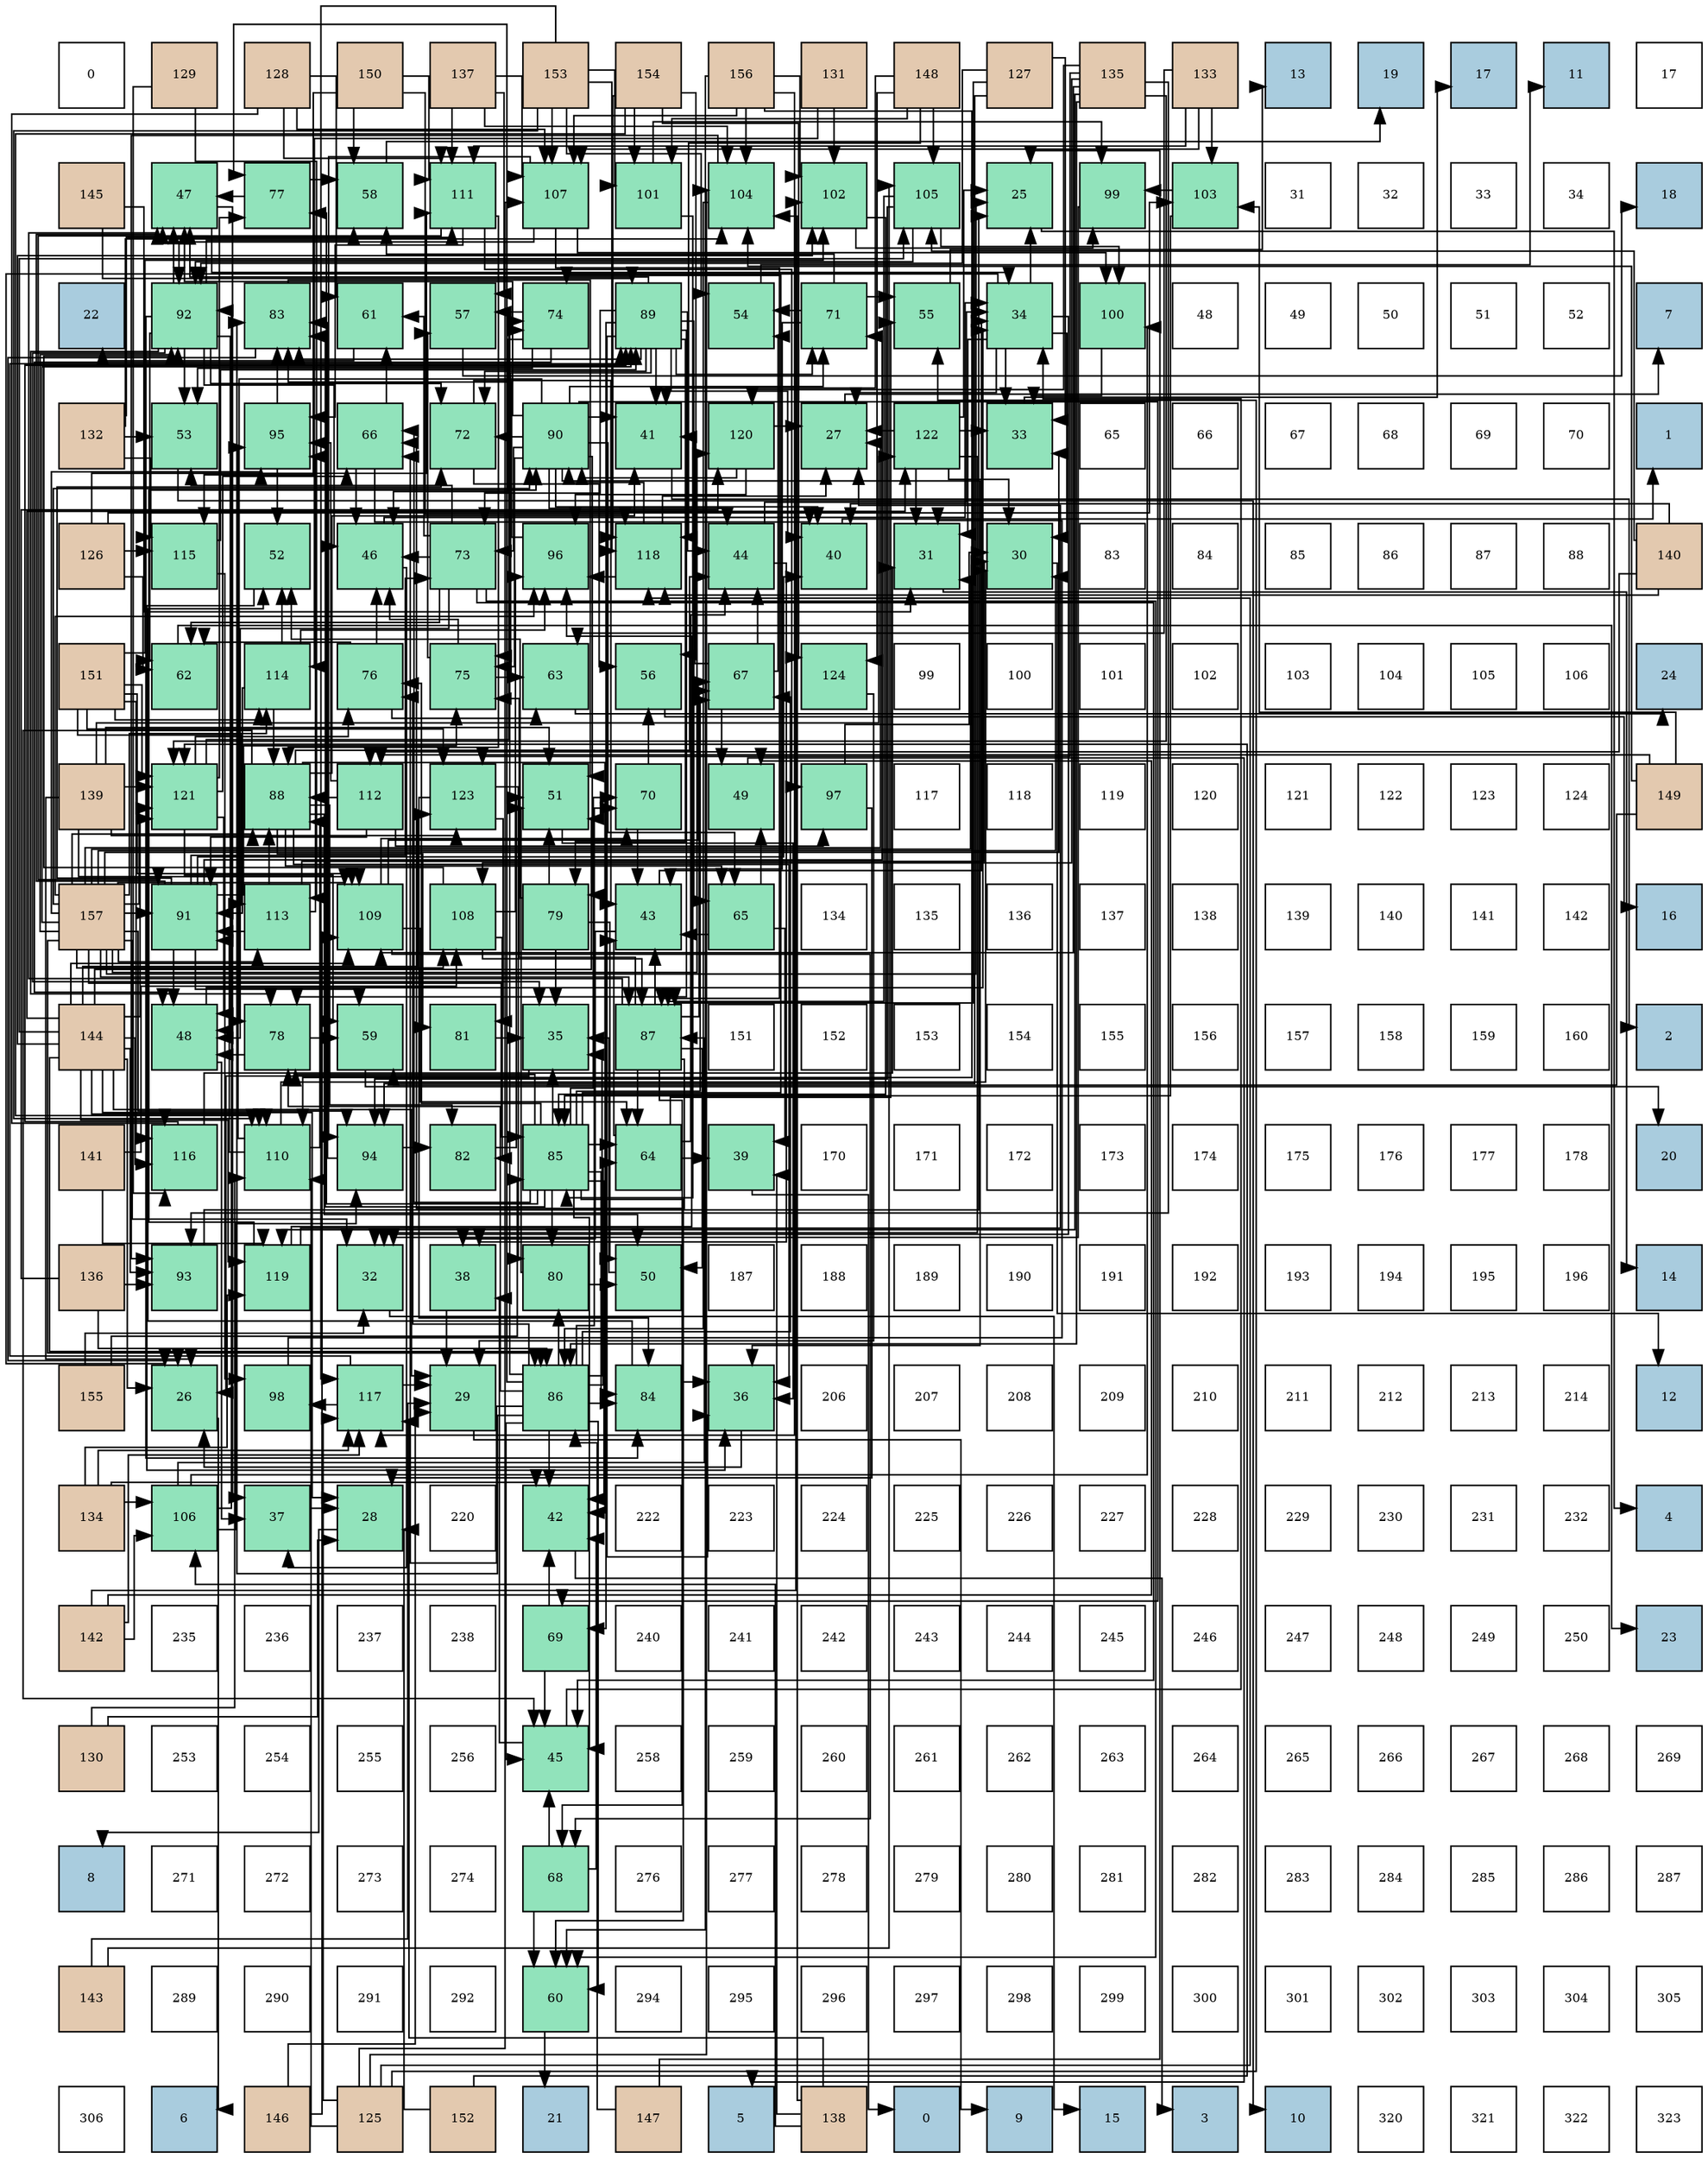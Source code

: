digraph layout{
 rankdir=TB;
 splines=ortho;
 node [style=filled shape=square fixedsize=true width=0.6];
0[label="0", fontsize=8, fillcolor="#ffffff"];
1[label="129", fontsize=8, fillcolor="#e3c9af"];
2[label="128", fontsize=8, fillcolor="#e3c9af"];
3[label="150", fontsize=8, fillcolor="#e3c9af"];
4[label="137", fontsize=8, fillcolor="#e3c9af"];
5[label="153", fontsize=8, fillcolor="#e3c9af"];
6[label="154", fontsize=8, fillcolor="#e3c9af"];
7[label="156", fontsize=8, fillcolor="#e3c9af"];
8[label="131", fontsize=8, fillcolor="#e3c9af"];
9[label="148", fontsize=8, fillcolor="#e3c9af"];
10[label="127", fontsize=8, fillcolor="#e3c9af"];
11[label="135", fontsize=8, fillcolor="#e3c9af"];
12[label="133", fontsize=8, fillcolor="#e3c9af"];
13[label="13", fontsize=8, fillcolor="#a9ccde"];
14[label="19", fontsize=8, fillcolor="#a9ccde"];
15[label="17", fontsize=8, fillcolor="#a9ccde"];
16[label="11", fontsize=8, fillcolor="#a9ccde"];
17[label="17", fontsize=8, fillcolor="#ffffff"];
18[label="145", fontsize=8, fillcolor="#e3c9af"];
19[label="47", fontsize=8, fillcolor="#91e3bb"];
20[label="77", fontsize=8, fillcolor="#91e3bb"];
21[label="58", fontsize=8, fillcolor="#91e3bb"];
22[label="111", fontsize=8, fillcolor="#91e3bb"];
23[label="107", fontsize=8, fillcolor="#91e3bb"];
24[label="101", fontsize=8, fillcolor="#91e3bb"];
25[label="104", fontsize=8, fillcolor="#91e3bb"];
26[label="102", fontsize=8, fillcolor="#91e3bb"];
27[label="105", fontsize=8, fillcolor="#91e3bb"];
28[label="25", fontsize=8, fillcolor="#91e3bb"];
29[label="99", fontsize=8, fillcolor="#91e3bb"];
30[label="103", fontsize=8, fillcolor="#91e3bb"];
31[label="31", fontsize=8, fillcolor="#ffffff"];
32[label="32", fontsize=8, fillcolor="#ffffff"];
33[label="33", fontsize=8, fillcolor="#ffffff"];
34[label="34", fontsize=8, fillcolor="#ffffff"];
35[label="18", fontsize=8, fillcolor="#a9ccde"];
36[label="22", fontsize=8, fillcolor="#a9ccde"];
37[label="92", fontsize=8, fillcolor="#91e3bb"];
38[label="83", fontsize=8, fillcolor="#91e3bb"];
39[label="61", fontsize=8, fillcolor="#91e3bb"];
40[label="57", fontsize=8, fillcolor="#91e3bb"];
41[label="74", fontsize=8, fillcolor="#91e3bb"];
42[label="89", fontsize=8, fillcolor="#91e3bb"];
43[label="54", fontsize=8, fillcolor="#91e3bb"];
44[label="71", fontsize=8, fillcolor="#91e3bb"];
45[label="55", fontsize=8, fillcolor="#91e3bb"];
46[label="34", fontsize=8, fillcolor="#91e3bb"];
47[label="100", fontsize=8, fillcolor="#91e3bb"];
48[label="48", fontsize=8, fillcolor="#ffffff"];
49[label="49", fontsize=8, fillcolor="#ffffff"];
50[label="50", fontsize=8, fillcolor="#ffffff"];
51[label="51", fontsize=8, fillcolor="#ffffff"];
52[label="52", fontsize=8, fillcolor="#ffffff"];
53[label="7", fontsize=8, fillcolor="#a9ccde"];
54[label="132", fontsize=8, fillcolor="#e3c9af"];
55[label="53", fontsize=8, fillcolor="#91e3bb"];
56[label="95", fontsize=8, fillcolor="#91e3bb"];
57[label="66", fontsize=8, fillcolor="#91e3bb"];
58[label="72", fontsize=8, fillcolor="#91e3bb"];
59[label="90", fontsize=8, fillcolor="#91e3bb"];
60[label="41", fontsize=8, fillcolor="#91e3bb"];
61[label="120", fontsize=8, fillcolor="#91e3bb"];
62[label="27", fontsize=8, fillcolor="#91e3bb"];
63[label="122", fontsize=8, fillcolor="#91e3bb"];
64[label="33", fontsize=8, fillcolor="#91e3bb"];
65[label="65", fontsize=8, fillcolor="#ffffff"];
66[label="66", fontsize=8, fillcolor="#ffffff"];
67[label="67", fontsize=8, fillcolor="#ffffff"];
68[label="68", fontsize=8, fillcolor="#ffffff"];
69[label="69", fontsize=8, fillcolor="#ffffff"];
70[label="70", fontsize=8, fillcolor="#ffffff"];
71[label="1", fontsize=8, fillcolor="#a9ccde"];
72[label="126", fontsize=8, fillcolor="#e3c9af"];
73[label="115", fontsize=8, fillcolor="#91e3bb"];
74[label="52", fontsize=8, fillcolor="#91e3bb"];
75[label="46", fontsize=8, fillcolor="#91e3bb"];
76[label="73", fontsize=8, fillcolor="#91e3bb"];
77[label="96", fontsize=8, fillcolor="#91e3bb"];
78[label="118", fontsize=8, fillcolor="#91e3bb"];
79[label="44", fontsize=8, fillcolor="#91e3bb"];
80[label="40", fontsize=8, fillcolor="#91e3bb"];
81[label="31", fontsize=8, fillcolor="#91e3bb"];
82[label="30", fontsize=8, fillcolor="#91e3bb"];
83[label="83", fontsize=8, fillcolor="#ffffff"];
84[label="84", fontsize=8, fillcolor="#ffffff"];
85[label="85", fontsize=8, fillcolor="#ffffff"];
86[label="86", fontsize=8, fillcolor="#ffffff"];
87[label="87", fontsize=8, fillcolor="#ffffff"];
88[label="88", fontsize=8, fillcolor="#ffffff"];
89[label="140", fontsize=8, fillcolor="#e3c9af"];
90[label="151", fontsize=8, fillcolor="#e3c9af"];
91[label="62", fontsize=8, fillcolor="#91e3bb"];
92[label="114", fontsize=8, fillcolor="#91e3bb"];
93[label="76", fontsize=8, fillcolor="#91e3bb"];
94[label="75", fontsize=8, fillcolor="#91e3bb"];
95[label="63", fontsize=8, fillcolor="#91e3bb"];
96[label="56", fontsize=8, fillcolor="#91e3bb"];
97[label="67", fontsize=8, fillcolor="#91e3bb"];
98[label="124", fontsize=8, fillcolor="#91e3bb"];
99[label="99", fontsize=8, fillcolor="#ffffff"];
100[label="100", fontsize=8, fillcolor="#ffffff"];
101[label="101", fontsize=8, fillcolor="#ffffff"];
102[label="102", fontsize=8, fillcolor="#ffffff"];
103[label="103", fontsize=8, fillcolor="#ffffff"];
104[label="104", fontsize=8, fillcolor="#ffffff"];
105[label="105", fontsize=8, fillcolor="#ffffff"];
106[label="106", fontsize=8, fillcolor="#ffffff"];
107[label="24", fontsize=8, fillcolor="#a9ccde"];
108[label="139", fontsize=8, fillcolor="#e3c9af"];
109[label="121", fontsize=8, fillcolor="#91e3bb"];
110[label="88", fontsize=8, fillcolor="#91e3bb"];
111[label="112", fontsize=8, fillcolor="#91e3bb"];
112[label="123", fontsize=8, fillcolor="#91e3bb"];
113[label="51", fontsize=8, fillcolor="#91e3bb"];
114[label="70", fontsize=8, fillcolor="#91e3bb"];
115[label="49", fontsize=8, fillcolor="#91e3bb"];
116[label="97", fontsize=8, fillcolor="#91e3bb"];
117[label="117", fontsize=8, fillcolor="#ffffff"];
118[label="118", fontsize=8, fillcolor="#ffffff"];
119[label="119", fontsize=8, fillcolor="#ffffff"];
120[label="120", fontsize=8, fillcolor="#ffffff"];
121[label="121", fontsize=8, fillcolor="#ffffff"];
122[label="122", fontsize=8, fillcolor="#ffffff"];
123[label="123", fontsize=8, fillcolor="#ffffff"];
124[label="124", fontsize=8, fillcolor="#ffffff"];
125[label="149", fontsize=8, fillcolor="#e3c9af"];
126[label="157", fontsize=8, fillcolor="#e3c9af"];
127[label="91", fontsize=8, fillcolor="#91e3bb"];
128[label="113", fontsize=8, fillcolor="#91e3bb"];
129[label="109", fontsize=8, fillcolor="#91e3bb"];
130[label="108", fontsize=8, fillcolor="#91e3bb"];
131[label="79", fontsize=8, fillcolor="#91e3bb"];
132[label="43", fontsize=8, fillcolor="#91e3bb"];
133[label="65", fontsize=8, fillcolor="#91e3bb"];
134[label="134", fontsize=8, fillcolor="#ffffff"];
135[label="135", fontsize=8, fillcolor="#ffffff"];
136[label="136", fontsize=8, fillcolor="#ffffff"];
137[label="137", fontsize=8, fillcolor="#ffffff"];
138[label="138", fontsize=8, fillcolor="#ffffff"];
139[label="139", fontsize=8, fillcolor="#ffffff"];
140[label="140", fontsize=8, fillcolor="#ffffff"];
141[label="141", fontsize=8, fillcolor="#ffffff"];
142[label="142", fontsize=8, fillcolor="#ffffff"];
143[label="16", fontsize=8, fillcolor="#a9ccde"];
144[label="144", fontsize=8, fillcolor="#e3c9af"];
145[label="48", fontsize=8, fillcolor="#91e3bb"];
146[label="78", fontsize=8, fillcolor="#91e3bb"];
147[label="59", fontsize=8, fillcolor="#91e3bb"];
148[label="81", fontsize=8, fillcolor="#91e3bb"];
149[label="35", fontsize=8, fillcolor="#91e3bb"];
150[label="87", fontsize=8, fillcolor="#91e3bb"];
151[label="151", fontsize=8, fillcolor="#ffffff"];
152[label="152", fontsize=8, fillcolor="#ffffff"];
153[label="153", fontsize=8, fillcolor="#ffffff"];
154[label="154", fontsize=8, fillcolor="#ffffff"];
155[label="155", fontsize=8, fillcolor="#ffffff"];
156[label="156", fontsize=8, fillcolor="#ffffff"];
157[label="157", fontsize=8, fillcolor="#ffffff"];
158[label="158", fontsize=8, fillcolor="#ffffff"];
159[label="159", fontsize=8, fillcolor="#ffffff"];
160[label="160", fontsize=8, fillcolor="#ffffff"];
161[label="2", fontsize=8, fillcolor="#a9ccde"];
162[label="141", fontsize=8, fillcolor="#e3c9af"];
163[label="116", fontsize=8, fillcolor="#91e3bb"];
164[label="110", fontsize=8, fillcolor="#91e3bb"];
165[label="94", fontsize=8, fillcolor="#91e3bb"];
166[label="82", fontsize=8, fillcolor="#91e3bb"];
167[label="85", fontsize=8, fillcolor="#91e3bb"];
168[label="64", fontsize=8, fillcolor="#91e3bb"];
169[label="39", fontsize=8, fillcolor="#91e3bb"];
170[label="170", fontsize=8, fillcolor="#ffffff"];
171[label="171", fontsize=8, fillcolor="#ffffff"];
172[label="172", fontsize=8, fillcolor="#ffffff"];
173[label="173", fontsize=8, fillcolor="#ffffff"];
174[label="174", fontsize=8, fillcolor="#ffffff"];
175[label="175", fontsize=8, fillcolor="#ffffff"];
176[label="176", fontsize=8, fillcolor="#ffffff"];
177[label="177", fontsize=8, fillcolor="#ffffff"];
178[label="178", fontsize=8, fillcolor="#ffffff"];
179[label="20", fontsize=8, fillcolor="#a9ccde"];
180[label="136", fontsize=8, fillcolor="#e3c9af"];
181[label="93", fontsize=8, fillcolor="#91e3bb"];
182[label="119", fontsize=8, fillcolor="#91e3bb"];
183[label="32", fontsize=8, fillcolor="#91e3bb"];
184[label="38", fontsize=8, fillcolor="#91e3bb"];
185[label="80", fontsize=8, fillcolor="#91e3bb"];
186[label="50", fontsize=8, fillcolor="#91e3bb"];
187[label="187", fontsize=8, fillcolor="#ffffff"];
188[label="188", fontsize=8, fillcolor="#ffffff"];
189[label="189", fontsize=8, fillcolor="#ffffff"];
190[label="190", fontsize=8, fillcolor="#ffffff"];
191[label="191", fontsize=8, fillcolor="#ffffff"];
192[label="192", fontsize=8, fillcolor="#ffffff"];
193[label="193", fontsize=8, fillcolor="#ffffff"];
194[label="194", fontsize=8, fillcolor="#ffffff"];
195[label="195", fontsize=8, fillcolor="#ffffff"];
196[label="196", fontsize=8, fillcolor="#ffffff"];
197[label="14", fontsize=8, fillcolor="#a9ccde"];
198[label="155", fontsize=8, fillcolor="#e3c9af"];
199[label="26", fontsize=8, fillcolor="#91e3bb"];
200[label="98", fontsize=8, fillcolor="#91e3bb"];
201[label="117", fontsize=8, fillcolor="#91e3bb"];
202[label="29", fontsize=8, fillcolor="#91e3bb"];
203[label="86", fontsize=8, fillcolor="#91e3bb"];
204[label="84", fontsize=8, fillcolor="#91e3bb"];
205[label="36", fontsize=8, fillcolor="#91e3bb"];
206[label="206", fontsize=8, fillcolor="#ffffff"];
207[label="207", fontsize=8, fillcolor="#ffffff"];
208[label="208", fontsize=8, fillcolor="#ffffff"];
209[label="209", fontsize=8, fillcolor="#ffffff"];
210[label="210", fontsize=8, fillcolor="#ffffff"];
211[label="211", fontsize=8, fillcolor="#ffffff"];
212[label="212", fontsize=8, fillcolor="#ffffff"];
213[label="213", fontsize=8, fillcolor="#ffffff"];
214[label="214", fontsize=8, fillcolor="#ffffff"];
215[label="12", fontsize=8, fillcolor="#a9ccde"];
216[label="134", fontsize=8, fillcolor="#e3c9af"];
217[label="106", fontsize=8, fillcolor="#91e3bb"];
218[label="37", fontsize=8, fillcolor="#91e3bb"];
219[label="28", fontsize=8, fillcolor="#91e3bb"];
220[label="220", fontsize=8, fillcolor="#ffffff"];
221[label="42", fontsize=8, fillcolor="#91e3bb"];
222[label="222", fontsize=8, fillcolor="#ffffff"];
223[label="223", fontsize=8, fillcolor="#ffffff"];
224[label="224", fontsize=8, fillcolor="#ffffff"];
225[label="225", fontsize=8, fillcolor="#ffffff"];
226[label="226", fontsize=8, fillcolor="#ffffff"];
227[label="227", fontsize=8, fillcolor="#ffffff"];
228[label="228", fontsize=8, fillcolor="#ffffff"];
229[label="229", fontsize=8, fillcolor="#ffffff"];
230[label="230", fontsize=8, fillcolor="#ffffff"];
231[label="231", fontsize=8, fillcolor="#ffffff"];
232[label="232", fontsize=8, fillcolor="#ffffff"];
233[label="4", fontsize=8, fillcolor="#a9ccde"];
234[label="142", fontsize=8, fillcolor="#e3c9af"];
235[label="235", fontsize=8, fillcolor="#ffffff"];
236[label="236", fontsize=8, fillcolor="#ffffff"];
237[label="237", fontsize=8, fillcolor="#ffffff"];
238[label="238", fontsize=8, fillcolor="#ffffff"];
239[label="69", fontsize=8, fillcolor="#91e3bb"];
240[label="240", fontsize=8, fillcolor="#ffffff"];
241[label="241", fontsize=8, fillcolor="#ffffff"];
242[label="242", fontsize=8, fillcolor="#ffffff"];
243[label="243", fontsize=8, fillcolor="#ffffff"];
244[label="244", fontsize=8, fillcolor="#ffffff"];
245[label="245", fontsize=8, fillcolor="#ffffff"];
246[label="246", fontsize=8, fillcolor="#ffffff"];
247[label="247", fontsize=8, fillcolor="#ffffff"];
248[label="248", fontsize=8, fillcolor="#ffffff"];
249[label="249", fontsize=8, fillcolor="#ffffff"];
250[label="250", fontsize=8, fillcolor="#ffffff"];
251[label="23", fontsize=8, fillcolor="#a9ccde"];
252[label="130", fontsize=8, fillcolor="#e3c9af"];
253[label="253", fontsize=8, fillcolor="#ffffff"];
254[label="254", fontsize=8, fillcolor="#ffffff"];
255[label="255", fontsize=8, fillcolor="#ffffff"];
256[label="256", fontsize=8, fillcolor="#ffffff"];
257[label="45", fontsize=8, fillcolor="#91e3bb"];
258[label="258", fontsize=8, fillcolor="#ffffff"];
259[label="259", fontsize=8, fillcolor="#ffffff"];
260[label="260", fontsize=8, fillcolor="#ffffff"];
261[label="261", fontsize=8, fillcolor="#ffffff"];
262[label="262", fontsize=8, fillcolor="#ffffff"];
263[label="263", fontsize=8, fillcolor="#ffffff"];
264[label="264", fontsize=8, fillcolor="#ffffff"];
265[label="265", fontsize=8, fillcolor="#ffffff"];
266[label="266", fontsize=8, fillcolor="#ffffff"];
267[label="267", fontsize=8, fillcolor="#ffffff"];
268[label="268", fontsize=8, fillcolor="#ffffff"];
269[label="269", fontsize=8, fillcolor="#ffffff"];
270[label="8", fontsize=8, fillcolor="#a9ccde"];
271[label="271", fontsize=8, fillcolor="#ffffff"];
272[label="272", fontsize=8, fillcolor="#ffffff"];
273[label="273", fontsize=8, fillcolor="#ffffff"];
274[label="274", fontsize=8, fillcolor="#ffffff"];
275[label="68", fontsize=8, fillcolor="#91e3bb"];
276[label="276", fontsize=8, fillcolor="#ffffff"];
277[label="277", fontsize=8, fillcolor="#ffffff"];
278[label="278", fontsize=8, fillcolor="#ffffff"];
279[label="279", fontsize=8, fillcolor="#ffffff"];
280[label="280", fontsize=8, fillcolor="#ffffff"];
281[label="281", fontsize=8, fillcolor="#ffffff"];
282[label="282", fontsize=8, fillcolor="#ffffff"];
283[label="283", fontsize=8, fillcolor="#ffffff"];
284[label="284", fontsize=8, fillcolor="#ffffff"];
285[label="285", fontsize=8, fillcolor="#ffffff"];
286[label="286", fontsize=8, fillcolor="#ffffff"];
287[label="287", fontsize=8, fillcolor="#ffffff"];
288[label="143", fontsize=8, fillcolor="#e3c9af"];
289[label="289", fontsize=8, fillcolor="#ffffff"];
290[label="290", fontsize=8, fillcolor="#ffffff"];
291[label="291", fontsize=8, fillcolor="#ffffff"];
292[label="292", fontsize=8, fillcolor="#ffffff"];
293[label="60", fontsize=8, fillcolor="#91e3bb"];
294[label="294", fontsize=8, fillcolor="#ffffff"];
295[label="295", fontsize=8, fillcolor="#ffffff"];
296[label="296", fontsize=8, fillcolor="#ffffff"];
297[label="297", fontsize=8, fillcolor="#ffffff"];
298[label="298", fontsize=8, fillcolor="#ffffff"];
299[label="299", fontsize=8, fillcolor="#ffffff"];
300[label="300", fontsize=8, fillcolor="#ffffff"];
301[label="301", fontsize=8, fillcolor="#ffffff"];
302[label="302", fontsize=8, fillcolor="#ffffff"];
303[label="303", fontsize=8, fillcolor="#ffffff"];
304[label="304", fontsize=8, fillcolor="#ffffff"];
305[label="305", fontsize=8, fillcolor="#ffffff"];
306[label="306", fontsize=8, fillcolor="#ffffff"];
307[label="6", fontsize=8, fillcolor="#a9ccde"];
308[label="146", fontsize=8, fillcolor="#e3c9af"];
309[label="125", fontsize=8, fillcolor="#e3c9af"];
310[label="152", fontsize=8, fillcolor="#e3c9af"];
311[label="21", fontsize=8, fillcolor="#a9ccde"];
312[label="147", fontsize=8, fillcolor="#e3c9af"];
313[label="5", fontsize=8, fillcolor="#a9ccde"];
314[label="138", fontsize=8, fillcolor="#e3c9af"];
315[label="0", fontsize=8, fillcolor="#a9ccde"];
316[label="9", fontsize=8, fillcolor="#a9ccde"];
317[label="15", fontsize=8, fillcolor="#a9ccde"];
318[label="3", fontsize=8, fillcolor="#a9ccde"];
319[label="10", fontsize=8, fillcolor="#a9ccde"];
320[label="320", fontsize=8, fillcolor="#ffffff"];
321[label="321", fontsize=8, fillcolor="#ffffff"];
322[label="322", fontsize=8, fillcolor="#ffffff"];
323[label="323", fontsize=8, fillcolor="#ffffff"];
edge [constraint=false, style=vis];28 -> 233;
199 -> 307;
62 -> 53;
219 -> 270;
202 -> 316;
82 -> 215;
81 -> 197;
183 -> 317;
64 -> 15;
46 -> 28;
46 -> 199;
46 -> 62;
46 -> 82;
46 -> 81;
46 -> 183;
46 -> 64;
149 -> 199;
205 -> 199;
218 -> 219;
184 -> 202;
169 -> 315;
80 -> 71;
60 -> 161;
221 -> 318;
132 -> 46;
132 -> 184;
79 -> 46;
79 -> 184;
257 -> 46;
257 -> 184;
75 -> 46;
75 -> 218;
19 -> 46;
19 -> 218;
145 -> 46;
145 -> 218;
115 -> 313;
186 -> 149;
113 -> 205;
74 -> 205;
55 -> 319;
43 -> 16;
45 -> 13;
96 -> 143;
40 -> 35;
21 -> 14;
147 -> 179;
293 -> 311;
39 -> 36;
91 -> 251;
95 -> 107;
168 -> 169;
168 -> 132;
168 -> 79;
168 -> 45;
133 -> 169;
133 -> 132;
133 -> 115;
57 -> 80;
57 -> 75;
57 -> 39;
97 -> 60;
97 -> 79;
97 -> 115;
97 -> 43;
275 -> 221;
275 -> 257;
275 -> 293;
239 -> 221;
239 -> 257;
114 -> 132;
114 -> 96;
44 -> 132;
44 -> 43;
44 -> 45;
44 -> 21;
58 -> 132;
58 -> 96;
76 -> 257;
76 -> 75;
76 -> 145;
76 -> 55;
76 -> 293;
76 -> 39;
76 -> 91;
41 -> 75;
41 -> 145;
41 -> 55;
41 -> 40;
94 -> 75;
94 -> 40;
94 -> 95;
93 -> 75;
93 -> 91;
93 -> 95;
20 -> 19;
20 -> 21;
146 -> 145;
146 -> 147;
131 -> 149;
131 -> 186;
131 -> 113;
131 -> 74;
185 -> 186;
185 -> 113;
148 -> 149;
166 -> 113;
38 -> 199;
38 -> 113;
204 -> 205;
204 -> 74;
167 -> 149;
167 -> 221;
167 -> 257;
167 -> 293;
167 -> 168;
167 -> 57;
167 -> 97;
167 -> 114;
167 -> 41;
167 -> 93;
167 -> 20;
167 -> 146;
167 -> 185;
167 -> 38;
167 -> 204;
203 -> 149;
203 -> 221;
203 -> 257;
203 -> 293;
203 -> 168;
203 -> 57;
203 -> 97;
203 -> 114;
203 -> 41;
203 -> 93;
203 -> 20;
203 -> 146;
203 -> 185;
203 -> 38;
203 -> 204;
150 -> 132;
150 -> 19;
150 -> 186;
150 -> 168;
150 -> 57;
150 -> 97;
150 -> 275;
150 -> 94;
110 -> 205;
110 -> 60;
110 -> 221;
110 -> 79;
110 -> 257;
110 -> 186;
110 -> 133;
110 -> 148;
110 -> 166;
42 -> 205;
42 -> 80;
42 -> 60;
42 -> 79;
42 -> 19;
42 -> 133;
42 -> 239;
42 -> 44;
42 -> 58;
42 -> 76;
42 -> 94;
42 -> 146;
42 -> 131;
42 -> 38;
59 -> 205;
59 -> 80;
59 -> 60;
59 -> 79;
59 -> 19;
59 -> 133;
59 -> 239;
59 -> 44;
59 -> 58;
59 -> 76;
59 -> 94;
59 -> 146;
59 -> 131;
127 -> 80;
127 -> 19;
127 -> 145;
127 -> 147;
127 -> 44;
127 -> 58;
127 -> 76;
127 -> 94;
37 -> 149;
37 -> 75;
37 -> 19;
37 -> 145;
37 -> 55;
37 -> 21;
37 -> 91;
37 -> 58;
37 -> 146;
37 -> 204;
181 -> 28;
165 -> 166;
165 -> 38;
56 -> 74;
56 -> 38;
77 -> 38;
116 -> 219;
116 -> 82;
200 -> 81;
29 -> 183;
47 -> 64;
24 -> 167;
24 -> 29;
26 -> 167;
26 -> 29;
30 -> 167;
30 -> 29;
25 -> 203;
25 -> 181;
27 -> 150;
27 -> 37;
27 -> 165;
27 -> 47;
217 -> 150;
217 -> 37;
217 -> 165;
217 -> 47;
23 -> 150;
23 -> 37;
23 -> 165;
23 -> 47;
130 -> 166;
130 -> 150;
130 -> 37;
130 -> 77;
129 -> 168;
129 -> 97;
129 -> 275;
129 -> 114;
164 -> 82;
164 -> 110;
164 -> 127;
164 -> 56;
22 -> 110;
22 -> 127;
22 -> 56;
22 -> 116;
111 -> 110;
111 -> 127;
111 -> 56;
111 -> 116;
128 -> 82;
128 -> 110;
128 -> 127;
128 -> 56;
92 -> 74;
92 -> 110;
92 -> 127;
92 -> 77;
73 -> 42;
73 -> 200;
163 -> 81;
163 -> 42;
201 -> 202;
201 -> 42;
201 -> 200;
78 -> 62;
78 -> 59;
78 -> 77;
182 -> 62;
182 -> 59;
182 -> 77;
61 -> 62;
61 -> 59;
61 -> 77;
109 -> 145;
109 -> 147;
109 -> 57;
109 -> 41;
109 -> 93;
109 -> 20;
63 -> 28;
63 -> 62;
63 -> 82;
63 -> 81;
63 -> 183;
63 -> 64;
112 -> 185;
112 -> 148;
112 -> 204;
98 -> 202;
309 -> 45;
309 -> 25;
309 -> 23;
309 -> 164;
309 -> 201;
309 -> 78;
72 -> 91;
72 -> 30;
72 -> 22;
72 -> 73;
10 -> 64;
10 -> 150;
10 -> 37;
10 -> 165;
2 -> 39;
2 -> 23;
2 -> 22;
2 -> 163;
1 -> 128;
1 -> 163;
252 -> 219;
252 -> 164;
8 -> 26;
8 -> 92;
54 -> 55;
54 -> 25;
54 -> 22;
54 -> 73;
12 -> 95;
12 -> 30;
12 -> 23;
12 -> 22;
216 -> 221;
216 -> 217;
216 -> 201;
216 -> 182;
11 -> 203;
11 -> 181;
11 -> 130;
11 -> 129;
11 -> 182;
11 -> 61;
11 -> 109;
11 -> 112;
180 -> 203;
180 -> 181;
180 -> 61;
4 -> 40;
4 -> 25;
4 -> 23;
4 -> 22;
314 -> 169;
314 -> 25;
314 -> 217;
314 -> 201;
108 -> 199;
108 -> 113;
108 -> 129;
108 -> 109;
108 -> 63;
108 -> 112;
89 -> 80;
89 -> 27;
89 -> 111;
89 -> 78;
162 -> 130;
162 -> 182;
234 -> 115;
234 -> 26;
234 -> 217;
234 -> 201;
288 -> 202;
288 -> 27;
144 -> 199;
144 -> 219;
144 -> 202;
144 -> 113;
144 -> 203;
144 -> 181;
144 -> 26;
144 -> 27;
144 -> 129;
144 -> 164;
144 -> 163;
144 -> 182;
144 -> 109;
144 -> 63;
144 -> 112;
18 -> 81;
18 -> 42;
308 -> 202;
308 -> 129;
312 -> 28;
312 -> 203;
9 -> 60;
9 -> 24;
9 -> 27;
9 -> 78;
9 -> 98;
125 -> 147;
125 -> 30;
125 -> 25;
125 -> 111;
3 -> 21;
3 -> 22;
3 -> 73;
3 -> 78;
90 -> 26;
90 -> 129;
90 -> 128;
90 -> 92;
90 -> 163;
90 -> 109;
90 -> 112;
310 -> 219;
310 -> 109;
5 -> 43;
5 -> 24;
5 -> 23;
5 -> 164;
5 -> 201;
5 -> 78;
6 -> 96;
6 -> 24;
6 -> 164;
6 -> 78;
6 -> 98;
198 -> 183;
198 -> 167;
7 -> 293;
7 -> 26;
7 -> 25;
7 -> 23;
7 -> 164;
7 -> 201;
126 -> 28;
126 -> 62;
126 -> 82;
126 -> 81;
126 -> 183;
126 -> 64;
126 -> 167;
126 -> 203;
126 -> 150;
126 -> 110;
126 -> 42;
126 -> 59;
126 -> 127;
126 -> 37;
126 -> 165;
126 -> 56;
126 -> 77;
126 -> 130;
126 -> 129;
126 -> 128;
126 -> 92;
126 -> 61;
126 -> 109;
edge [constraint=true, style=invis];
0 -> 18 -> 36 -> 54 -> 72 -> 90 -> 108 -> 126 -> 144 -> 162 -> 180 -> 198 -> 216 -> 234 -> 252 -> 270 -> 288 -> 306;
1 -> 19 -> 37 -> 55 -> 73 -> 91 -> 109 -> 127 -> 145 -> 163 -> 181 -> 199 -> 217 -> 235 -> 253 -> 271 -> 289 -> 307;
2 -> 20 -> 38 -> 56 -> 74 -> 92 -> 110 -> 128 -> 146 -> 164 -> 182 -> 200 -> 218 -> 236 -> 254 -> 272 -> 290 -> 308;
3 -> 21 -> 39 -> 57 -> 75 -> 93 -> 111 -> 129 -> 147 -> 165 -> 183 -> 201 -> 219 -> 237 -> 255 -> 273 -> 291 -> 309;
4 -> 22 -> 40 -> 58 -> 76 -> 94 -> 112 -> 130 -> 148 -> 166 -> 184 -> 202 -> 220 -> 238 -> 256 -> 274 -> 292 -> 310;
5 -> 23 -> 41 -> 59 -> 77 -> 95 -> 113 -> 131 -> 149 -> 167 -> 185 -> 203 -> 221 -> 239 -> 257 -> 275 -> 293 -> 311;
6 -> 24 -> 42 -> 60 -> 78 -> 96 -> 114 -> 132 -> 150 -> 168 -> 186 -> 204 -> 222 -> 240 -> 258 -> 276 -> 294 -> 312;
7 -> 25 -> 43 -> 61 -> 79 -> 97 -> 115 -> 133 -> 151 -> 169 -> 187 -> 205 -> 223 -> 241 -> 259 -> 277 -> 295 -> 313;
8 -> 26 -> 44 -> 62 -> 80 -> 98 -> 116 -> 134 -> 152 -> 170 -> 188 -> 206 -> 224 -> 242 -> 260 -> 278 -> 296 -> 314;
9 -> 27 -> 45 -> 63 -> 81 -> 99 -> 117 -> 135 -> 153 -> 171 -> 189 -> 207 -> 225 -> 243 -> 261 -> 279 -> 297 -> 315;
10 -> 28 -> 46 -> 64 -> 82 -> 100 -> 118 -> 136 -> 154 -> 172 -> 190 -> 208 -> 226 -> 244 -> 262 -> 280 -> 298 -> 316;
11 -> 29 -> 47 -> 65 -> 83 -> 101 -> 119 -> 137 -> 155 -> 173 -> 191 -> 209 -> 227 -> 245 -> 263 -> 281 -> 299 -> 317;
12 -> 30 -> 48 -> 66 -> 84 -> 102 -> 120 -> 138 -> 156 -> 174 -> 192 -> 210 -> 228 -> 246 -> 264 -> 282 -> 300 -> 318;
13 -> 31 -> 49 -> 67 -> 85 -> 103 -> 121 -> 139 -> 157 -> 175 -> 193 -> 211 -> 229 -> 247 -> 265 -> 283 -> 301 -> 319;
14 -> 32 -> 50 -> 68 -> 86 -> 104 -> 122 -> 140 -> 158 -> 176 -> 194 -> 212 -> 230 -> 248 -> 266 -> 284 -> 302 -> 320;
15 -> 33 -> 51 -> 69 -> 87 -> 105 -> 123 -> 141 -> 159 -> 177 -> 195 -> 213 -> 231 -> 249 -> 267 -> 285 -> 303 -> 321;
16 -> 34 -> 52 -> 70 -> 88 -> 106 -> 124 -> 142 -> 160 -> 178 -> 196 -> 214 -> 232 -> 250 -> 268 -> 286 -> 304 -> 322;
17 -> 35 -> 53 -> 71 -> 89 -> 107 -> 125 -> 143 -> 161 -> 179 -> 197 -> 215 -> 233 -> 251 -> 269 -> 287 -> 305 -> 323;
rank = same {0 -> 1 -> 2 -> 3 -> 4 -> 5 -> 6 -> 7 -> 8 -> 9 -> 10 -> 11 -> 12 -> 13 -> 14 -> 15 -> 16 -> 17};
rank = same {18 -> 19 -> 20 -> 21 -> 22 -> 23 -> 24 -> 25 -> 26 -> 27 -> 28 -> 29 -> 30 -> 31 -> 32 -> 33 -> 34 -> 35};
rank = same {36 -> 37 -> 38 -> 39 -> 40 -> 41 -> 42 -> 43 -> 44 -> 45 -> 46 -> 47 -> 48 -> 49 -> 50 -> 51 -> 52 -> 53};
rank = same {54 -> 55 -> 56 -> 57 -> 58 -> 59 -> 60 -> 61 -> 62 -> 63 -> 64 -> 65 -> 66 -> 67 -> 68 -> 69 -> 70 -> 71};
rank = same {72 -> 73 -> 74 -> 75 -> 76 -> 77 -> 78 -> 79 -> 80 -> 81 -> 82 -> 83 -> 84 -> 85 -> 86 -> 87 -> 88 -> 89};
rank = same {90 -> 91 -> 92 -> 93 -> 94 -> 95 -> 96 -> 97 -> 98 -> 99 -> 100 -> 101 -> 102 -> 103 -> 104 -> 105 -> 106 -> 107};
rank = same {108 -> 109 -> 110 -> 111 -> 112 -> 113 -> 114 -> 115 -> 116 -> 117 -> 118 -> 119 -> 120 -> 121 -> 122 -> 123 -> 124 -> 125};
rank = same {126 -> 127 -> 128 -> 129 -> 130 -> 131 -> 132 -> 133 -> 134 -> 135 -> 136 -> 137 -> 138 -> 139 -> 140 -> 141 -> 142 -> 143};
rank = same {144 -> 145 -> 146 -> 147 -> 148 -> 149 -> 150 -> 151 -> 152 -> 153 -> 154 -> 155 -> 156 -> 157 -> 158 -> 159 -> 160 -> 161};
rank = same {162 -> 163 -> 164 -> 165 -> 166 -> 167 -> 168 -> 169 -> 170 -> 171 -> 172 -> 173 -> 174 -> 175 -> 176 -> 177 -> 178 -> 179};
rank = same {180 -> 181 -> 182 -> 183 -> 184 -> 185 -> 186 -> 187 -> 188 -> 189 -> 190 -> 191 -> 192 -> 193 -> 194 -> 195 -> 196 -> 197};
rank = same {198 -> 199 -> 200 -> 201 -> 202 -> 203 -> 204 -> 205 -> 206 -> 207 -> 208 -> 209 -> 210 -> 211 -> 212 -> 213 -> 214 -> 215};
rank = same {216 -> 217 -> 218 -> 219 -> 220 -> 221 -> 222 -> 223 -> 224 -> 225 -> 226 -> 227 -> 228 -> 229 -> 230 -> 231 -> 232 -> 233};
rank = same {234 -> 235 -> 236 -> 237 -> 238 -> 239 -> 240 -> 241 -> 242 -> 243 -> 244 -> 245 -> 246 -> 247 -> 248 -> 249 -> 250 -> 251};
rank = same {252 -> 253 -> 254 -> 255 -> 256 -> 257 -> 258 -> 259 -> 260 -> 261 -> 262 -> 263 -> 264 -> 265 -> 266 -> 267 -> 268 -> 269};
rank = same {270 -> 271 -> 272 -> 273 -> 274 -> 275 -> 276 -> 277 -> 278 -> 279 -> 280 -> 281 -> 282 -> 283 -> 284 -> 285 -> 286 -> 287};
rank = same {288 -> 289 -> 290 -> 291 -> 292 -> 293 -> 294 -> 295 -> 296 -> 297 -> 298 -> 299 -> 300 -> 301 -> 302 -> 303 -> 304 -> 305};
rank = same {306 -> 307 -> 308 -> 309 -> 310 -> 311 -> 312 -> 313 -> 314 -> 315 -> 316 -> 317 -> 318 -> 319 -> 320 -> 321 -> 322 -> 323};
}